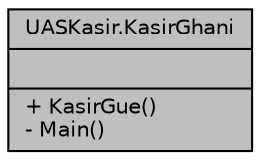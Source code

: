 digraph "UASKasir.KasirGhani"
{
 // LATEX_PDF_SIZE
  edge [fontname="Helvetica",fontsize="10",labelfontname="Helvetica",labelfontsize="10"];
  node [fontname="Helvetica",fontsize="10",shape=record];
  Node1 [label="{UASKasir.KasirGhani\n||+ KasirGue()\l- Main()\l}",height=0.2,width=0.4,color="black", fillcolor="grey75", style="filled", fontcolor="black",tooltip=" "];
}
